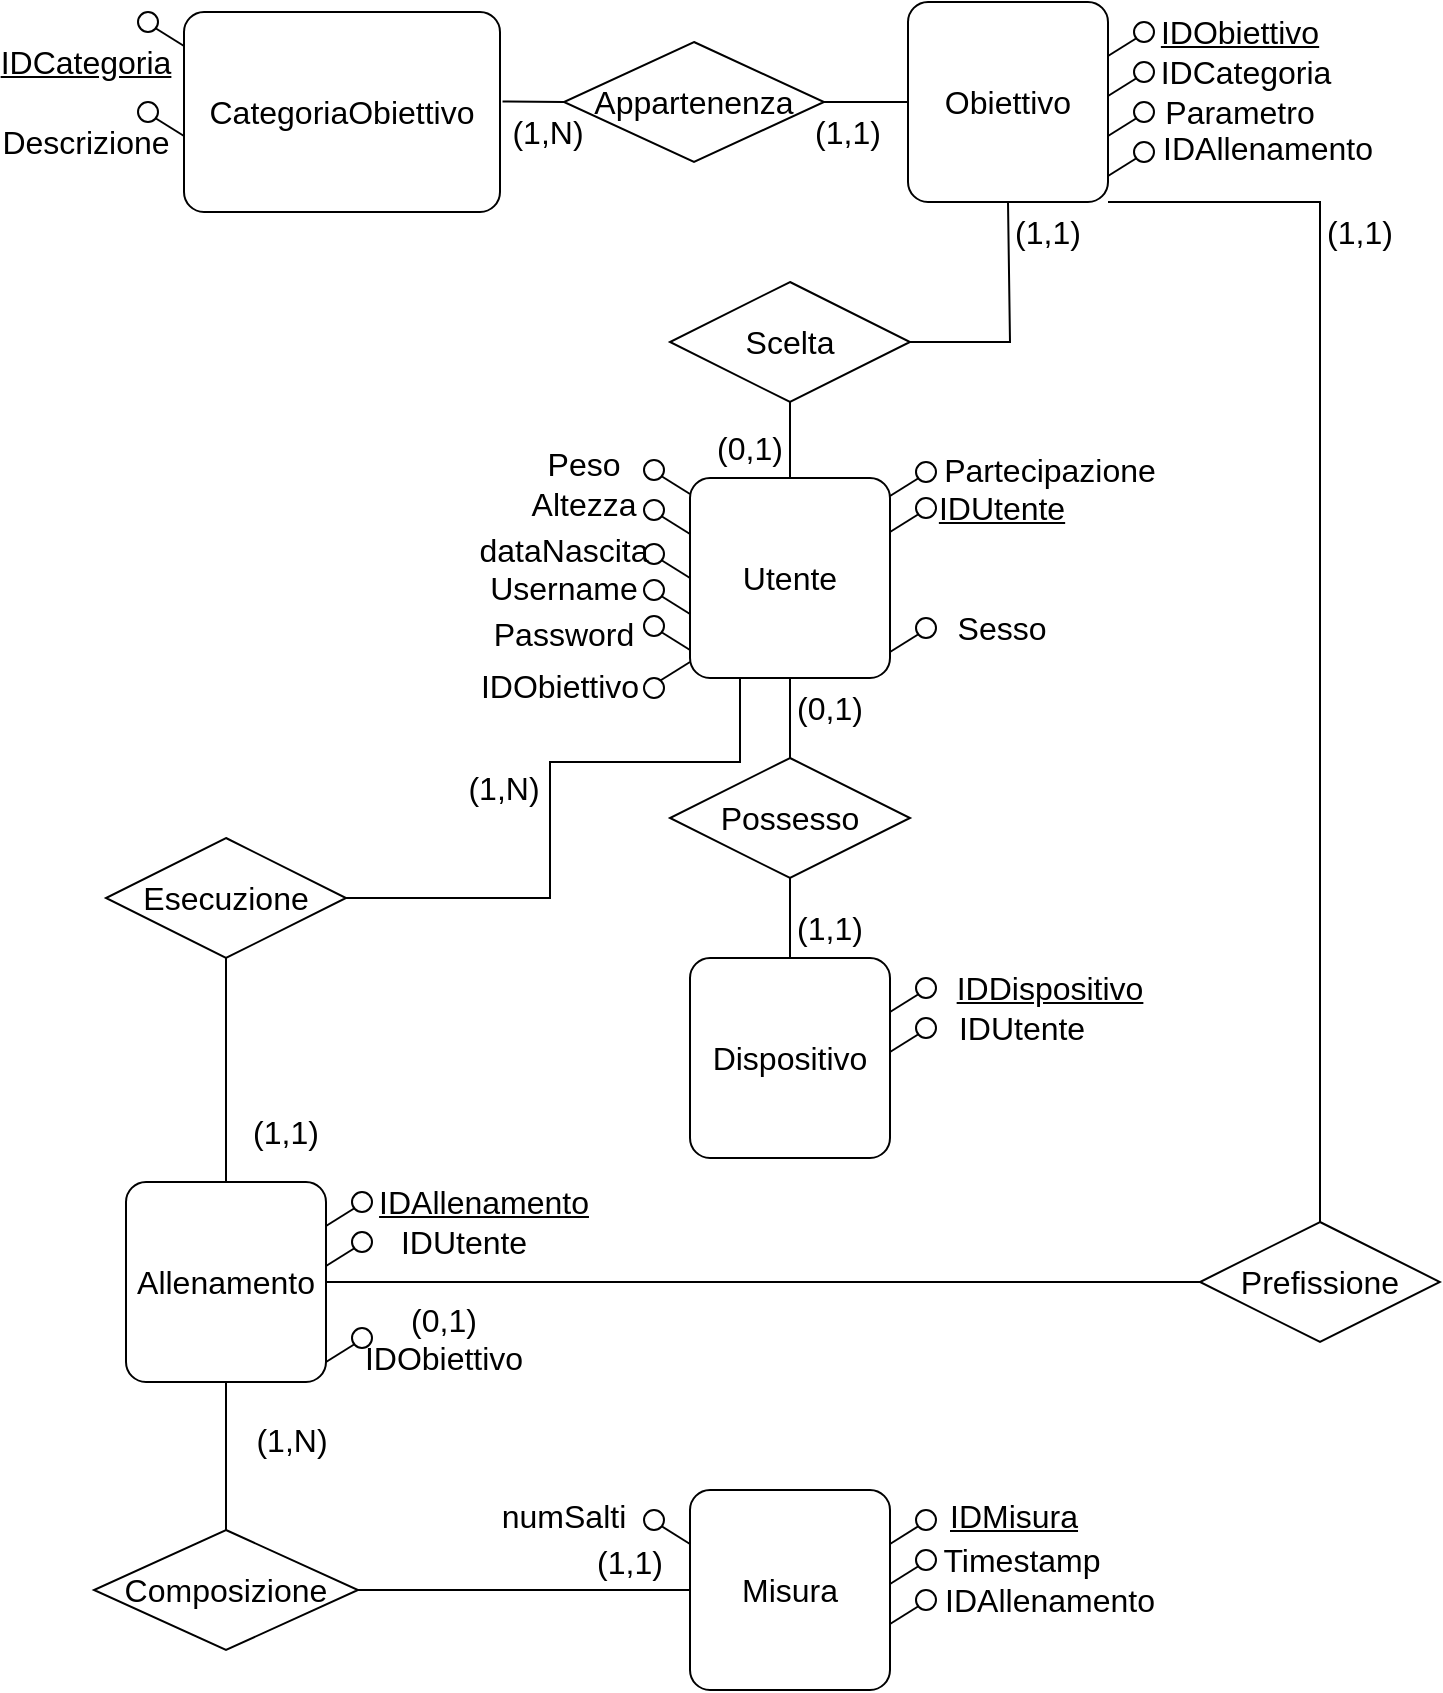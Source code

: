 <mxfile version="21.2.9" type="device">
  <diagram id="_G7RUOZMRpgMfMxGVXEv" name="Pagina-1">
    <mxGraphModel dx="1105" dy="689" grid="1" gridSize="10" guides="1" tooltips="1" connect="1" arrows="1" fold="1" page="1" pageScale="1" pageWidth="827" pageHeight="1169" math="0" shadow="0">
      <root>
        <mxCell id="0" />
        <mxCell id="1" parent="0" />
        <mxCell id="o92yWCDCkgeDBt_5n1QN-3" value="Utente" style="rounded=1;arcSize=10;whiteSpace=wrap;html=1;align=center;fontSize=16;labelBackgroundColor=none;" parent="1" vertex="1">
          <mxGeometry x="350" y="258" width="100" height="100" as="geometry" />
        </mxCell>
        <mxCell id="o92yWCDCkgeDBt_5n1QN-12" value="IDUtente" style="text;html=1;strokeColor=none;fillColor=none;align=center;verticalAlign=middle;whiteSpace=wrap;rounded=0;fontStyle=4;fontSize=16;labelBackgroundColor=none;" parent="1" vertex="1">
          <mxGeometry x="486" y="263" width="40" height="20" as="geometry" />
        </mxCell>
        <mxCell id="o92yWCDCkgeDBt_5n1QN-15" value="Sesso" style="text;html=1;strokeColor=none;fillColor=none;align=center;verticalAlign=middle;whiteSpace=wrap;rounded=0;fontSize=16;labelBackgroundColor=none;" parent="1" vertex="1">
          <mxGeometry x="486" y="323" width="40" height="20" as="geometry" />
        </mxCell>
        <mxCell id="o92yWCDCkgeDBt_5n1QN-18" value="" style="group;flipV=0;flipH=1;labelBackgroundColor=none;" parent="1" vertex="1" connectable="0">
          <mxGeometry x="327" y="249" width="23" height="17" as="geometry" />
        </mxCell>
        <mxCell id="o92yWCDCkgeDBt_5n1QN-16" value="" style="endArrow=none;html=1;exitX=1;exitY=0.25;exitDx=0;exitDy=0;rounded=0;fontSize=12;startSize=8;endSize=8;curved=1;labelBackgroundColor=none;fontColor=default;" parent="o92yWCDCkgeDBt_5n1QN-18" edge="1">
          <mxGeometry width="50" height="50" relative="1" as="geometry">
            <mxPoint x="23" y="17" as="sourcePoint" />
            <mxPoint x="7" y="7" as="targetPoint" />
          </mxGeometry>
        </mxCell>
        <mxCell id="o92yWCDCkgeDBt_5n1QN-17" value="" style="ellipse;whiteSpace=wrap;html=1;aspect=fixed;fontSize=16;labelBackgroundColor=none;" parent="o92yWCDCkgeDBt_5n1QN-18" vertex="1">
          <mxGeometry width="10" height="10" as="geometry" />
        </mxCell>
        <mxCell id="o92yWCDCkgeDBt_5n1QN-19" value="Peso" style="text;html=1;strokeColor=none;fillColor=none;align=center;verticalAlign=middle;whiteSpace=wrap;rounded=0;fontSize=16;labelBackgroundColor=none;" parent="1" vertex="1">
          <mxGeometry x="267" y="236" width="60" height="30" as="geometry" />
        </mxCell>
        <mxCell id="o92yWCDCkgeDBt_5n1QN-22" value="" style="group;flipV=0;flipH=1;labelBackgroundColor=none;" parent="1" vertex="1" connectable="0">
          <mxGeometry x="327" y="269" width="23" height="17" as="geometry" />
        </mxCell>
        <mxCell id="o92yWCDCkgeDBt_5n1QN-20" value="" style="endArrow=none;html=1;exitX=1;exitY=0.25;exitDx=0;exitDy=0;rounded=0;fontSize=12;startSize=8;endSize=8;curved=1;labelBackgroundColor=none;fontColor=default;" parent="o92yWCDCkgeDBt_5n1QN-22" edge="1">
          <mxGeometry width="50" height="50" relative="1" as="geometry">
            <mxPoint x="23" y="17" as="sourcePoint" />
            <mxPoint x="7" y="7" as="targetPoint" />
          </mxGeometry>
        </mxCell>
        <mxCell id="o92yWCDCkgeDBt_5n1QN-21" value="" style="ellipse;whiteSpace=wrap;html=1;aspect=fixed;fontSize=16;labelBackgroundColor=none;" parent="o92yWCDCkgeDBt_5n1QN-22" vertex="1">
          <mxGeometry width="10" height="10" as="geometry" />
        </mxCell>
        <mxCell id="o92yWCDCkgeDBt_5n1QN-23" value="Altezza" style="text;html=1;strokeColor=none;fillColor=none;align=center;verticalAlign=middle;whiteSpace=wrap;rounded=0;fontSize=16;labelBackgroundColor=none;" parent="1" vertex="1">
          <mxGeometry x="267" y="256" width="60" height="30" as="geometry" />
        </mxCell>
        <mxCell id="o92yWCDCkgeDBt_5n1QN-24" value="" style="group;flipV=0;flipH=1;labelBackgroundColor=none;" parent="1" vertex="1" connectable="0">
          <mxGeometry x="327" y="291" width="23" height="17" as="geometry" />
        </mxCell>
        <mxCell id="o92yWCDCkgeDBt_5n1QN-25" value="" style="endArrow=none;html=1;exitX=1;exitY=0.25;exitDx=0;exitDy=0;rounded=0;fontSize=12;startSize=8;endSize=8;curved=1;labelBackgroundColor=none;fontColor=default;" parent="o92yWCDCkgeDBt_5n1QN-24" edge="1">
          <mxGeometry width="50" height="50" relative="1" as="geometry">
            <mxPoint x="23" y="17" as="sourcePoint" />
            <mxPoint x="7" y="7" as="targetPoint" />
          </mxGeometry>
        </mxCell>
        <mxCell id="o92yWCDCkgeDBt_5n1QN-26" value="" style="ellipse;whiteSpace=wrap;html=1;aspect=fixed;fontSize=16;labelBackgroundColor=none;" parent="o92yWCDCkgeDBt_5n1QN-24" vertex="1">
          <mxGeometry width="10" height="10" as="geometry" />
        </mxCell>
        <mxCell id="o92yWCDCkgeDBt_5n1QN-28" value="dataNascita" style="text;html=1;strokeColor=none;fillColor=none;align=center;verticalAlign=middle;whiteSpace=wrap;rounded=0;fontSize=16;labelBackgroundColor=none;" parent="1" vertex="1">
          <mxGeometry x="257" y="279" width="60" height="30" as="geometry" />
        </mxCell>
        <mxCell id="o92yWCDCkgeDBt_5n1QN-37" value="Dispositivo" style="rounded=1;arcSize=10;whiteSpace=wrap;html=1;align=center;fontSize=16;labelBackgroundColor=none;" parent="1" vertex="1">
          <mxGeometry x="350" y="498" width="100" height="100" as="geometry" />
        </mxCell>
        <mxCell id="o92yWCDCkgeDBt_5n1QN-46" value="IDDispositivo" style="text;html=1;strokeColor=none;fillColor=none;align=center;verticalAlign=middle;whiteSpace=wrap;rounded=0;fontStyle=4;fontSize=16;labelBackgroundColor=none;" parent="1" vertex="1">
          <mxGeometry x="510" y="503" width="40" height="20" as="geometry" />
        </mxCell>
        <mxCell id="o92yWCDCkgeDBt_5n1QN-51" value="Possesso" style="shape=rhombus;perimeter=rhombusPerimeter;whiteSpace=wrap;html=1;align=center;fontSize=16;labelBackgroundColor=none;" parent="1" vertex="1">
          <mxGeometry x="340" y="398" width="120" height="60" as="geometry" />
        </mxCell>
        <mxCell id="o92yWCDCkgeDBt_5n1QN-52" value="" style="endArrow=none;html=1;rounded=0;fontSize=12;startSize=8;endSize=8;curved=1;entryX=0.5;entryY=1;entryDx=0;entryDy=0;exitX=0.5;exitY=0;exitDx=0;exitDy=0;labelBackgroundColor=none;fontColor=default;" parent="1" source="o92yWCDCkgeDBt_5n1QN-51" target="o92yWCDCkgeDBt_5n1QN-3" edge="1">
          <mxGeometry relative="1" as="geometry">
            <mxPoint x="330" y="408" as="sourcePoint" />
            <mxPoint x="490" y="408" as="targetPoint" />
          </mxGeometry>
        </mxCell>
        <mxCell id="o92yWCDCkgeDBt_5n1QN-53" value="" style="endArrow=none;html=1;rounded=0;fontSize=12;startSize=8;endSize=8;curved=1;exitX=0.5;exitY=1;exitDx=0;exitDy=0;entryX=0.5;entryY=0;entryDx=0;entryDy=0;labelBackgroundColor=none;fontColor=default;" parent="1" source="o92yWCDCkgeDBt_5n1QN-51" target="o92yWCDCkgeDBt_5n1QN-37" edge="1">
          <mxGeometry relative="1" as="geometry">
            <mxPoint x="210" y="478" as="sourcePoint" />
            <mxPoint x="370" y="478" as="targetPoint" />
          </mxGeometry>
        </mxCell>
        <mxCell id="o92yWCDCkgeDBt_5n1QN-54" value="(0,1)" style="text;html=1;strokeColor=none;fillColor=none;align=center;verticalAlign=middle;whiteSpace=wrap;rounded=0;fontSize=16;labelBackgroundColor=none;" parent="1" vertex="1">
          <mxGeometry x="390" y="358" width="60" height="30" as="geometry" />
        </mxCell>
        <mxCell id="o92yWCDCkgeDBt_5n1QN-55" value="(1,1)" style="text;html=1;strokeColor=none;fillColor=none;align=center;verticalAlign=middle;whiteSpace=wrap;rounded=0;fontSize=16;labelBackgroundColor=none;" parent="1" vertex="1">
          <mxGeometry x="390" y="468" width="60" height="30" as="geometry" />
        </mxCell>
        <mxCell id="o92yWCDCkgeDBt_5n1QN-56" value="Misura" style="rounded=1;arcSize=10;whiteSpace=wrap;html=1;align=center;fontSize=16;labelBackgroundColor=none;" parent="1" vertex="1">
          <mxGeometry x="350" y="764" width="100" height="100" as="geometry" />
        </mxCell>
        <mxCell id="o92yWCDCkgeDBt_5n1QN-65" value="IDMisura" style="text;html=1;strokeColor=none;fillColor=none;align=center;verticalAlign=middle;whiteSpace=wrap;rounded=0;fontStyle=4;fontSize=16;labelBackgroundColor=none;" parent="1" vertex="1">
          <mxGeometry x="492" y="767" width="40" height="20" as="geometry" />
        </mxCell>
        <mxCell id="o92yWCDCkgeDBt_5n1QN-68" value="IDAllenamento" style="text;html=1;strokeColor=none;fillColor=none;align=center;verticalAlign=middle;whiteSpace=wrap;rounded=0;fontSize=16;labelBackgroundColor=none;" parent="1" vertex="1">
          <mxGeometry x="510" y="809" width="40" height="20" as="geometry" />
        </mxCell>
        <mxCell id="o92yWCDCkgeDBt_5n1QN-69" value="Allenamento" style="rounded=1;arcSize=10;whiteSpace=wrap;html=1;align=center;fontSize=16;labelBackgroundColor=none;" parent="1" vertex="1">
          <mxGeometry x="68" y="610" width="100" height="100" as="geometry" />
        </mxCell>
        <mxCell id="o92yWCDCkgeDBt_5n1QN-78" value="IDAllenamento" style="text;html=1;strokeColor=none;fillColor=none;align=center;verticalAlign=middle;whiteSpace=wrap;rounded=0;fontStyle=4;fontSize=16;labelBackgroundColor=none;" parent="1" vertex="1">
          <mxGeometry x="227" y="610" width="40" height="20" as="geometry" />
        </mxCell>
        <mxCell id="o92yWCDCkgeDBt_5n1QN-79" value="IDUtente" style="text;html=1;strokeColor=none;fillColor=none;align=center;verticalAlign=middle;whiteSpace=wrap;rounded=0;fontSize=16;labelBackgroundColor=none;" parent="1" vertex="1">
          <mxGeometry x="217" y="630" width="40" height="20" as="geometry" />
        </mxCell>
        <mxCell id="o92yWCDCkgeDBt_5n1QN-84" value="Timestamp" style="text;html=1;strokeColor=none;fillColor=none;align=center;verticalAlign=middle;whiteSpace=wrap;rounded=0;fontSize=16;labelBackgroundColor=none;" parent="1" vertex="1">
          <mxGeometry x="486" y="784" width="60" height="30" as="geometry" />
        </mxCell>
        <mxCell id="o92yWCDCkgeDBt_5n1QN-86" value="Username" style="text;html=1;strokeColor=none;fillColor=none;align=center;verticalAlign=middle;whiteSpace=wrap;rounded=0;fontSize=16;labelBackgroundColor=none;" parent="1" vertex="1">
          <mxGeometry x="257" y="298" width="60" height="30" as="geometry" />
        </mxCell>
        <mxCell id="o92yWCDCkgeDBt_5n1QN-87" value="Password" style="text;html=1;strokeColor=none;fillColor=none;align=center;verticalAlign=middle;whiteSpace=wrap;rounded=0;fontSize=16;labelBackgroundColor=none;" parent="1" vertex="1">
          <mxGeometry x="257" y="320.5" width="60" height="30" as="geometry" />
        </mxCell>
        <mxCell id="o92yWCDCkgeDBt_5n1QN-88" value="" style="group;flipV=0;flipH=1;labelBackgroundColor=none;" parent="1" vertex="1" connectable="0">
          <mxGeometry x="327" y="309" width="23" height="17" as="geometry" />
        </mxCell>
        <mxCell id="o92yWCDCkgeDBt_5n1QN-89" value="" style="endArrow=none;html=1;exitX=1;exitY=0.25;exitDx=0;exitDy=0;rounded=0;fontSize=12;startSize=8;endSize=8;curved=1;labelBackgroundColor=none;fontColor=default;" parent="o92yWCDCkgeDBt_5n1QN-88" edge="1">
          <mxGeometry width="50" height="50" relative="1" as="geometry">
            <mxPoint x="23" y="17" as="sourcePoint" />
            <mxPoint x="7" y="7" as="targetPoint" />
          </mxGeometry>
        </mxCell>
        <mxCell id="o92yWCDCkgeDBt_5n1QN-90" value="" style="ellipse;whiteSpace=wrap;html=1;aspect=fixed;fontSize=16;labelBackgroundColor=none;" parent="o92yWCDCkgeDBt_5n1QN-88" vertex="1">
          <mxGeometry width="10" height="10" as="geometry" />
        </mxCell>
        <mxCell id="o92yWCDCkgeDBt_5n1QN-91" value="" style="group;flipV=0;flipH=1;labelBackgroundColor=none;" parent="1" vertex="1" connectable="0">
          <mxGeometry x="327" y="327" width="23" height="17" as="geometry" />
        </mxCell>
        <mxCell id="o92yWCDCkgeDBt_5n1QN-92" value="" style="endArrow=none;html=1;exitX=1;exitY=0.25;exitDx=0;exitDy=0;rounded=0;fontSize=12;startSize=8;endSize=8;curved=1;labelBackgroundColor=none;fontColor=default;" parent="o92yWCDCkgeDBt_5n1QN-91" edge="1">
          <mxGeometry width="50" height="50" relative="1" as="geometry">
            <mxPoint x="23" y="17" as="sourcePoint" />
            <mxPoint x="7" y="7" as="targetPoint" />
          </mxGeometry>
        </mxCell>
        <mxCell id="o92yWCDCkgeDBt_5n1QN-93" value="" style="ellipse;whiteSpace=wrap;html=1;aspect=fixed;fontSize=16;labelBackgroundColor=none;" parent="o92yWCDCkgeDBt_5n1QN-91" vertex="1">
          <mxGeometry width="10" height="10" as="geometry" />
        </mxCell>
        <mxCell id="o92yWCDCkgeDBt_5n1QN-94" value="Composizione" style="shape=rhombus;perimeter=rhombusPerimeter;whiteSpace=wrap;html=1;align=center;fontSize=16;labelBackgroundColor=none;" parent="1" vertex="1">
          <mxGeometry x="52" y="784" width="132" height="60" as="geometry" />
        </mxCell>
        <mxCell id="o92yWCDCkgeDBt_5n1QN-95" value="" style="endArrow=none;html=1;rounded=0;fontSize=12;startSize=8;endSize=8;curved=1;exitX=0.5;exitY=1;exitDx=0;exitDy=0;entryX=0.5;entryY=0;entryDx=0;entryDy=0;labelBackgroundColor=none;fontColor=default;" parent="1" source="o92yWCDCkgeDBt_5n1QN-69" target="o92yWCDCkgeDBt_5n1QN-94" edge="1">
          <mxGeometry relative="1" as="geometry">
            <mxPoint x="118" y="720" as="sourcePoint" />
            <mxPoint x="300" y="874" as="targetPoint" />
          </mxGeometry>
        </mxCell>
        <mxCell id="o92yWCDCkgeDBt_5n1QN-96" value="" style="endArrow=none;html=1;rounded=0;fontSize=12;startSize=8;endSize=8;curved=1;exitX=1;exitY=0.5;exitDx=0;exitDy=0;entryX=0;entryY=0.5;entryDx=0;entryDy=0;labelBackgroundColor=none;fontColor=default;" parent="1" source="o92yWCDCkgeDBt_5n1QN-94" target="o92yWCDCkgeDBt_5n1QN-56" edge="1">
          <mxGeometry relative="1" as="geometry">
            <mxPoint x="210" y="884" as="sourcePoint" />
            <mxPoint x="370" y="884" as="targetPoint" />
          </mxGeometry>
        </mxCell>
        <mxCell id="o92yWCDCkgeDBt_5n1QN-97" value="(1,N)" style="text;html=1;strokeColor=none;fillColor=none;align=center;verticalAlign=middle;whiteSpace=wrap;rounded=0;fontSize=16;labelBackgroundColor=none;" parent="1" vertex="1">
          <mxGeometry x="121" y="724" width="60" height="30" as="geometry" />
        </mxCell>
        <mxCell id="o92yWCDCkgeDBt_5n1QN-98" value="(1,1)" style="text;html=1;strokeColor=none;fillColor=none;align=center;verticalAlign=middle;whiteSpace=wrap;rounded=0;fontSize=16;labelBackgroundColor=none;" parent="1" vertex="1">
          <mxGeometry x="290" y="785" width="60" height="30" as="geometry" />
        </mxCell>
        <mxCell id="o92yWCDCkgeDBt_5n1QN-99" value="numSalti" style="text;html=1;strokeColor=none;fillColor=none;align=center;verticalAlign=middle;whiteSpace=wrap;rounded=0;fontSize=16;labelBackgroundColor=none;" parent="1" vertex="1">
          <mxGeometry x="257" y="762" width="60" height="30" as="geometry" />
        </mxCell>
        <mxCell id="o92yWCDCkgeDBt_5n1QN-100" value="" style="group;labelBackgroundColor=none;" parent="1" vertex="1" connectable="0">
          <mxGeometry x="450" y="774" width="23" height="17" as="geometry" />
        </mxCell>
        <mxCell id="o92yWCDCkgeDBt_5n1QN-57" value="" style="endArrow=none;html=1;exitX=1;exitY=0.25;exitDx=0;exitDy=0;rounded=0;fontSize=12;startSize=8;endSize=8;curved=1;labelBackgroundColor=none;fontColor=default;" parent="o92yWCDCkgeDBt_5n1QN-100" edge="1">
          <mxGeometry width="50" height="50" relative="1" as="geometry">
            <mxPoint y="17" as="sourcePoint" />
            <mxPoint x="16" y="7" as="targetPoint" />
          </mxGeometry>
        </mxCell>
        <mxCell id="o92yWCDCkgeDBt_5n1QN-58" value="" style="ellipse;whiteSpace=wrap;html=1;aspect=fixed;fontSize=16;labelBackgroundColor=none;" parent="o92yWCDCkgeDBt_5n1QN-100" vertex="1">
          <mxGeometry x="13" width="10" height="10" as="geometry" />
        </mxCell>
        <mxCell id="o92yWCDCkgeDBt_5n1QN-101" value="" style="group;flipH=1;labelBackgroundColor=none;" parent="1" vertex="1" connectable="0">
          <mxGeometry x="327" y="774" width="23" height="17" as="geometry" />
        </mxCell>
        <mxCell id="o92yWCDCkgeDBt_5n1QN-102" value="" style="endArrow=none;html=1;exitX=1;exitY=0.25;exitDx=0;exitDy=0;rounded=0;fontSize=12;startSize=8;endSize=8;curved=1;labelBackgroundColor=none;fontColor=default;" parent="o92yWCDCkgeDBt_5n1QN-101" edge="1">
          <mxGeometry width="50" height="50" relative="1" as="geometry">
            <mxPoint x="23" y="17" as="sourcePoint" />
            <mxPoint x="7" y="7" as="targetPoint" />
          </mxGeometry>
        </mxCell>
        <mxCell id="o92yWCDCkgeDBt_5n1QN-103" value="" style="ellipse;whiteSpace=wrap;html=1;aspect=fixed;fontSize=16;labelBackgroundColor=none;" parent="o92yWCDCkgeDBt_5n1QN-101" vertex="1">
          <mxGeometry width="10" height="10" as="geometry" />
        </mxCell>
        <mxCell id="o92yWCDCkgeDBt_5n1QN-106" value="Obiettivo" style="rounded=1;arcSize=10;whiteSpace=wrap;html=1;align=center;fontSize=16;labelBackgroundColor=none;" parent="1" vertex="1">
          <mxGeometry x="459" y="20" width="100" height="100" as="geometry" />
        </mxCell>
        <mxCell id="o92yWCDCkgeDBt_5n1QN-115" value="IDObiettivo" style="text;html=1;strokeColor=none;fillColor=none;align=center;verticalAlign=middle;whiteSpace=wrap;rounded=0;fontStyle=4;fontSize=16;labelBackgroundColor=none;" parent="1" vertex="1">
          <mxGeometry x="605" y="25" width="40" height="20" as="geometry" />
        </mxCell>
        <mxCell id="o92yWCDCkgeDBt_5n1QN-120" value="IDCategoria" style="text;html=1;strokeColor=none;fillColor=none;align=center;verticalAlign=middle;whiteSpace=wrap;rounded=0;fontSize=16;labelBackgroundColor=none;" parent="1" vertex="1">
          <mxGeometry x="598" y="40" width="60" height="30" as="geometry" />
        </mxCell>
        <mxCell id="o92yWCDCkgeDBt_5n1QN-121" value="" style="group;flipV=1;flipH=1;labelBackgroundColor=none;" parent="1" vertex="1" connectable="0">
          <mxGeometry x="327" y="350" width="23" height="17" as="geometry" />
        </mxCell>
        <mxCell id="o92yWCDCkgeDBt_5n1QN-122" value="" style="endArrow=none;html=1;exitX=1;exitY=0.25;exitDx=0;exitDy=0;rounded=0;fontSize=12;startSize=8;endSize=8;curved=1;labelBackgroundColor=none;fontColor=default;" parent="o92yWCDCkgeDBt_5n1QN-121" edge="1">
          <mxGeometry width="50" height="50" relative="1" as="geometry">
            <mxPoint x="23" as="sourcePoint" />
            <mxPoint x="7" y="10" as="targetPoint" />
          </mxGeometry>
        </mxCell>
        <mxCell id="o92yWCDCkgeDBt_5n1QN-123" value="" style="ellipse;whiteSpace=wrap;html=1;aspect=fixed;fontSize=16;labelBackgroundColor=none;" parent="o92yWCDCkgeDBt_5n1QN-121" vertex="1">
          <mxGeometry y="8" width="10" height="10" as="geometry" />
        </mxCell>
        <mxCell id="o92yWCDCkgeDBt_5n1QN-124" value="IDObiettivo" style="text;html=1;strokeColor=none;fillColor=none;align=center;verticalAlign=middle;whiteSpace=wrap;rounded=0;fontSize=16;labelBackgroundColor=none;" parent="1" vertex="1">
          <mxGeometry x="255" y="347" width="60" height="30" as="geometry" />
        </mxCell>
        <mxCell id="o92yWCDCkgeDBt_5n1QN-125" value="Parametro" style="text;html=1;strokeColor=none;fillColor=none;align=center;verticalAlign=middle;whiteSpace=wrap;rounded=0;fontSize=16;labelBackgroundColor=none;" parent="1" vertex="1">
          <mxGeometry x="595" y="60" width="60" height="30" as="geometry" />
        </mxCell>
        <mxCell id="o92yWCDCkgeDBt_5n1QN-126" value="CategoriaObiettivo" style="rounded=1;arcSize=10;whiteSpace=wrap;html=1;align=center;fontSize=16;labelBackgroundColor=none;" parent="1" vertex="1">
          <mxGeometry x="97" y="25" width="158" height="100" as="geometry" />
        </mxCell>
        <mxCell id="o92yWCDCkgeDBt_5n1QN-135" value="IDCategoria" style="text;html=1;strokeColor=none;fillColor=none;align=center;verticalAlign=middle;whiteSpace=wrap;rounded=0;fontStyle=4;fontSize=16;labelBackgroundColor=none;" parent="1" vertex="1">
          <mxGeometry x="28" y="40" width="40" height="20" as="geometry" />
        </mxCell>
        <mxCell id="o92yWCDCkgeDBt_5n1QN-136" value="Descrizione" style="text;html=1;strokeColor=none;fillColor=none;align=center;verticalAlign=middle;whiteSpace=wrap;rounded=0;fontSize=16;labelBackgroundColor=none;" parent="1" vertex="1">
          <mxGeometry x="28" y="80" width="40" height="20" as="geometry" />
        </mxCell>
        <mxCell id="o92yWCDCkgeDBt_5n1QN-139" value="Esecuzione" style="shape=rhombus;perimeter=rhombusPerimeter;whiteSpace=wrap;html=1;align=center;fontSize=16;labelBackgroundColor=none;" parent="1" vertex="1">
          <mxGeometry x="58" y="438" width="120" height="60" as="geometry" />
        </mxCell>
        <mxCell id="o92yWCDCkgeDBt_5n1QN-140" value="Scelta" style="shape=rhombus;perimeter=rhombusPerimeter;whiteSpace=wrap;html=1;align=center;fontSize=16;labelBackgroundColor=none;" parent="1" vertex="1">
          <mxGeometry x="340" y="160" width="120" height="60" as="geometry" />
        </mxCell>
        <mxCell id="o92yWCDCkgeDBt_5n1QN-141" value="Appartenenza" style="shape=rhombus;perimeter=rhombusPerimeter;whiteSpace=wrap;html=1;align=center;fontSize=16;labelBackgroundColor=none;" parent="1" vertex="1">
          <mxGeometry x="287" y="40" width="130" height="60" as="geometry" />
        </mxCell>
        <mxCell id="o92yWCDCkgeDBt_5n1QN-142" value="" style="endArrow=none;html=1;rounded=0;fontSize=12;startSize=8;endSize=8;curved=1;exitX=0.5;exitY=1;exitDx=0;exitDy=0;entryX=0.5;entryY=0;entryDx=0;entryDy=0;labelBackgroundColor=none;fontColor=default;" parent="1" source="o92yWCDCkgeDBt_5n1QN-139" target="o92yWCDCkgeDBt_5n1QN-69" edge="1">
          <mxGeometry relative="1" as="geometry">
            <mxPoint x="100" y="490" as="sourcePoint" />
            <mxPoint x="260" y="490" as="targetPoint" />
          </mxGeometry>
        </mxCell>
        <mxCell id="o92yWCDCkgeDBt_5n1QN-143" value="" style="endArrow=none;html=1;rounded=0;fontSize=12;startSize=8;endSize=8;entryX=0.25;entryY=1;entryDx=0;entryDy=0;exitX=1;exitY=0.5;exitDx=0;exitDy=0;labelBackgroundColor=none;fontColor=default;" parent="1" source="o92yWCDCkgeDBt_5n1QN-139" target="o92yWCDCkgeDBt_5n1QN-3" edge="1">
          <mxGeometry relative="1" as="geometry">
            <mxPoint x="180" y="450" as="sourcePoint" />
            <mxPoint x="340" y="450" as="targetPoint" />
            <Array as="points">
              <mxPoint x="280" y="468" />
              <mxPoint x="280" y="400" />
              <mxPoint x="375" y="400" />
            </Array>
          </mxGeometry>
        </mxCell>
        <mxCell id="o92yWCDCkgeDBt_5n1QN-144" value="&lt;div&gt;(1,1)&lt;/div&gt;" style="text;html=1;strokeColor=none;fillColor=none;align=center;verticalAlign=middle;whiteSpace=wrap;rounded=0;fontSize=16;labelBackgroundColor=none;" parent="1" vertex="1">
          <mxGeometry x="118" y="570" width="60" height="30" as="geometry" />
        </mxCell>
        <mxCell id="o92yWCDCkgeDBt_5n1QN-145" value="(1,N)" style="text;html=1;strokeColor=none;fillColor=none;align=center;verticalAlign=middle;whiteSpace=wrap;rounded=0;fontSize=16;labelBackgroundColor=none;" parent="1" vertex="1">
          <mxGeometry x="227" y="398" width="60" height="30" as="geometry" />
        </mxCell>
        <mxCell id="o92yWCDCkgeDBt_5n1QN-159" value="" style="group;flipV=0;flipH=0;labelBackgroundColor=none;" parent="1" vertex="1" connectable="0">
          <mxGeometry x="450" y="250" width="23" height="17" as="geometry" />
        </mxCell>
        <mxCell id="o92yWCDCkgeDBt_5n1QN-160" value="" style="endArrow=none;html=1;exitX=1;exitY=0.25;exitDx=0;exitDy=0;rounded=0;fontSize=12;startSize=8;endSize=8;curved=1;labelBackgroundColor=none;fontColor=default;" parent="o92yWCDCkgeDBt_5n1QN-159" edge="1">
          <mxGeometry width="50" height="50" relative="1" as="geometry">
            <mxPoint y="17" as="sourcePoint" />
            <mxPoint x="16" y="7" as="targetPoint" />
          </mxGeometry>
        </mxCell>
        <mxCell id="o92yWCDCkgeDBt_5n1QN-161" value="" style="ellipse;whiteSpace=wrap;html=1;aspect=fixed;fontSize=16;labelBackgroundColor=none;" parent="o92yWCDCkgeDBt_5n1QN-159" vertex="1">
          <mxGeometry x="13" width="10" height="10" as="geometry" />
        </mxCell>
        <mxCell id="o92yWCDCkgeDBt_5n1QN-162" value="Partecipazione" style="text;html=1;strokeColor=none;fillColor=none;align=center;verticalAlign=middle;whiteSpace=wrap;rounded=0;fontSize=16;labelBackgroundColor=none;" parent="1" vertex="1">
          <mxGeometry x="500" y="239" width="60" height="30" as="geometry" />
        </mxCell>
        <mxCell id="o92yWCDCkgeDBt_5n1QN-164" value="" style="endArrow=none;html=1;rounded=0;fontSize=12;startSize=8;endSize=8;exitX=0.5;exitY=1;exitDx=0;exitDy=0;entryX=1;entryY=0.5;entryDx=0;entryDy=0;labelBackgroundColor=none;fontColor=default;" parent="1" source="o92yWCDCkgeDBt_5n1QN-106" target="o92yWCDCkgeDBt_5n1QN-140" edge="1">
          <mxGeometry relative="1" as="geometry">
            <mxPoint x="510" y="180" as="sourcePoint" />
            <mxPoint x="670" y="180" as="targetPoint" />
            <Array as="points">
              <mxPoint x="510" y="190" />
            </Array>
          </mxGeometry>
        </mxCell>
        <mxCell id="o92yWCDCkgeDBt_5n1QN-165" value="" style="endArrow=none;html=1;rounded=0;fontSize=12;startSize=8;endSize=8;curved=1;exitX=0.5;exitY=1;exitDx=0;exitDy=0;entryX=0.5;entryY=0;entryDx=0;entryDy=0;labelBackgroundColor=none;fontColor=default;" parent="1" source="o92yWCDCkgeDBt_5n1QN-140" target="o92yWCDCkgeDBt_5n1QN-3" edge="1">
          <mxGeometry relative="1" as="geometry">
            <mxPoint x="540" y="210" as="sourcePoint" />
            <mxPoint x="700" y="210" as="targetPoint" />
          </mxGeometry>
        </mxCell>
        <mxCell id="o92yWCDCkgeDBt_5n1QN-166" value="" style="endArrow=none;html=1;rounded=0;fontSize=12;startSize=8;endSize=8;curved=1;entryX=0;entryY=0.5;entryDx=0;entryDy=0;exitX=1;exitY=0.5;exitDx=0;exitDy=0;labelBackgroundColor=none;fontColor=default;" parent="1" source="o92yWCDCkgeDBt_5n1QN-141" target="o92yWCDCkgeDBt_5n1QN-106" edge="1">
          <mxGeometry relative="1" as="geometry">
            <mxPoint x="220" y="200" as="sourcePoint" />
            <mxPoint x="380" y="200" as="targetPoint" />
          </mxGeometry>
        </mxCell>
        <mxCell id="o92yWCDCkgeDBt_5n1QN-167" value="" style="endArrow=none;html=1;rounded=0;fontSize=12;startSize=8;endSize=8;curved=1;exitX=1.008;exitY=0.447;exitDx=0;exitDy=0;entryX=0;entryY=0.5;entryDx=0;entryDy=0;exitPerimeter=0;labelBackgroundColor=none;fontColor=default;" parent="1" source="o92yWCDCkgeDBt_5n1QN-126" target="o92yWCDCkgeDBt_5n1QN-141" edge="1">
          <mxGeometry relative="1" as="geometry">
            <mxPoint x="180" y="190" as="sourcePoint" />
            <mxPoint x="340" y="190" as="targetPoint" />
          </mxGeometry>
        </mxCell>
        <mxCell id="o92yWCDCkgeDBt_5n1QN-172" value="(1,N)" style="text;html=1;strokeColor=none;fillColor=none;align=center;verticalAlign=middle;whiteSpace=wrap;rounded=0;fontSize=16;labelBackgroundColor=none;" parent="1" vertex="1">
          <mxGeometry x="249" y="70" width="60" height="30" as="geometry" />
        </mxCell>
        <mxCell id="o92yWCDCkgeDBt_5n1QN-173" value="(1,1)" style="text;html=1;strokeColor=none;fillColor=none;align=center;verticalAlign=middle;whiteSpace=wrap;rounded=0;fontSize=16;labelBackgroundColor=none;" parent="1" vertex="1">
          <mxGeometry x="399" y="70" width="60" height="30" as="geometry" />
        </mxCell>
        <mxCell id="o92yWCDCkgeDBt_5n1QN-174" value="" style="group;flipV=0;flipH=1;labelBackgroundColor=none;" parent="1" vertex="1" connectable="0">
          <mxGeometry x="74" y="25" width="23" height="17" as="geometry" />
        </mxCell>
        <mxCell id="o92yWCDCkgeDBt_5n1QN-127" value="" style="endArrow=none;html=1;exitX=1;exitY=0.25;exitDx=0;exitDy=0;rounded=0;fontSize=12;startSize=8;endSize=8;curved=1;labelBackgroundColor=none;fontColor=default;" parent="o92yWCDCkgeDBt_5n1QN-174" edge="1">
          <mxGeometry width="50" height="50" relative="1" as="geometry">
            <mxPoint x="23" y="17" as="sourcePoint" />
            <mxPoint x="7" y="7" as="targetPoint" />
          </mxGeometry>
        </mxCell>
        <mxCell id="o92yWCDCkgeDBt_5n1QN-128" value="" style="ellipse;whiteSpace=wrap;html=1;aspect=fixed;fontSize=16;labelBackgroundColor=none;" parent="o92yWCDCkgeDBt_5n1QN-174" vertex="1">
          <mxGeometry width="10" height="10" as="geometry" />
        </mxCell>
        <mxCell id="o92yWCDCkgeDBt_5n1QN-176" value="" style="group;flipV=0;flipH=1;labelBackgroundColor=none;" parent="1" vertex="1" connectable="0">
          <mxGeometry x="74" y="70" width="23" height="17" as="geometry" />
        </mxCell>
        <mxCell id="o92yWCDCkgeDBt_5n1QN-177" value="" style="endArrow=none;html=1;exitX=1;exitY=0.25;exitDx=0;exitDy=0;rounded=0;fontSize=12;startSize=8;endSize=8;curved=1;labelBackgroundColor=none;fontColor=default;" parent="o92yWCDCkgeDBt_5n1QN-176" edge="1">
          <mxGeometry width="50" height="50" relative="1" as="geometry">
            <mxPoint x="23" y="17" as="sourcePoint" />
            <mxPoint x="7" y="7" as="targetPoint" />
          </mxGeometry>
        </mxCell>
        <mxCell id="o92yWCDCkgeDBt_5n1QN-178" value="" style="ellipse;whiteSpace=wrap;html=1;aspect=fixed;fontSize=16;labelBackgroundColor=none;" parent="o92yWCDCkgeDBt_5n1QN-176" vertex="1">
          <mxGeometry width="10" height="10" as="geometry" />
        </mxCell>
        <mxCell id="o92yWCDCkgeDBt_5n1QN-180" value="(0,1)" style="text;html=1;strokeColor=none;fillColor=none;align=center;verticalAlign=middle;whiteSpace=wrap;rounded=0;fontSize=16;labelBackgroundColor=none;" parent="1" vertex="1">
          <mxGeometry x="350" y="228" width="60" height="30" as="geometry" />
        </mxCell>
        <mxCell id="o92yWCDCkgeDBt_5n1QN-181" value="&lt;div&gt;(1,1)&lt;/div&gt;" style="text;html=1;strokeColor=none;fillColor=none;align=center;verticalAlign=middle;whiteSpace=wrap;rounded=0;fontSize=16;labelBackgroundColor=none;" parent="1" vertex="1">
          <mxGeometry x="499" y="120" width="60" height="30" as="geometry" />
        </mxCell>
        <mxCell id="o92yWCDCkgeDBt_5n1QN-182" value="" style="group;labelBackgroundColor=none;" parent="1" vertex="1" connectable="0">
          <mxGeometry x="559" y="30" width="23" height="17" as="geometry" />
        </mxCell>
        <mxCell id="o92yWCDCkgeDBt_5n1QN-107" value="" style="endArrow=none;html=1;exitX=1;exitY=0.25;exitDx=0;exitDy=0;rounded=0;fontSize=12;startSize=8;endSize=8;curved=1;labelBackgroundColor=none;fontColor=default;" parent="o92yWCDCkgeDBt_5n1QN-182" edge="1">
          <mxGeometry width="50" height="50" relative="1" as="geometry">
            <mxPoint y="17" as="sourcePoint" />
            <mxPoint x="16" y="7" as="targetPoint" />
          </mxGeometry>
        </mxCell>
        <mxCell id="o92yWCDCkgeDBt_5n1QN-108" value="" style="ellipse;whiteSpace=wrap;html=1;aspect=fixed;fontSize=16;labelBackgroundColor=none;" parent="o92yWCDCkgeDBt_5n1QN-182" vertex="1">
          <mxGeometry x="13" width="10" height="10" as="geometry" />
        </mxCell>
        <mxCell id="o92yWCDCkgeDBt_5n1QN-183" value="" style="group;labelBackgroundColor=none;" parent="1" vertex="1" connectable="0">
          <mxGeometry x="559" y="50" width="23" height="17" as="geometry" />
        </mxCell>
        <mxCell id="o92yWCDCkgeDBt_5n1QN-109" value="" style="endArrow=none;html=1;exitX=1;exitY=0.25;exitDx=0;exitDy=0;rounded=0;fontSize=12;startSize=8;endSize=8;curved=1;labelBackgroundColor=none;fontColor=default;" parent="o92yWCDCkgeDBt_5n1QN-183" edge="1">
          <mxGeometry width="50" height="50" relative="1" as="geometry">
            <mxPoint y="17" as="sourcePoint" />
            <mxPoint x="16" y="7" as="targetPoint" />
          </mxGeometry>
        </mxCell>
        <mxCell id="o92yWCDCkgeDBt_5n1QN-110" value="" style="ellipse;whiteSpace=wrap;html=1;aspect=fixed;fontSize=16;labelBackgroundColor=none;" parent="o92yWCDCkgeDBt_5n1QN-183" vertex="1">
          <mxGeometry x="13" width="10" height="10" as="geometry" />
        </mxCell>
        <mxCell id="o92yWCDCkgeDBt_5n1QN-184" value="" style="group;labelBackgroundColor=none;" parent="1" vertex="1" connectable="0">
          <mxGeometry x="559" y="70" width="23" height="17" as="geometry" />
        </mxCell>
        <mxCell id="o92yWCDCkgeDBt_5n1QN-111" value="" style="endArrow=none;html=1;exitX=1;exitY=0.25;exitDx=0;exitDy=0;rounded=0;fontSize=12;startSize=8;endSize=8;curved=1;labelBackgroundColor=none;fontColor=default;" parent="o92yWCDCkgeDBt_5n1QN-184" edge="1">
          <mxGeometry width="50" height="50" relative="1" as="geometry">
            <mxPoint y="17" as="sourcePoint" />
            <mxPoint x="16" y="7" as="targetPoint" />
          </mxGeometry>
        </mxCell>
        <mxCell id="o92yWCDCkgeDBt_5n1QN-112" value="" style="ellipse;whiteSpace=wrap;html=1;aspect=fixed;fontSize=16;labelBackgroundColor=none;" parent="o92yWCDCkgeDBt_5n1QN-184" vertex="1">
          <mxGeometry x="13" width="10" height="10" as="geometry" />
        </mxCell>
        <mxCell id="o92yWCDCkgeDBt_5n1QN-185" value="" style="group;labelBackgroundColor=none;" parent="1" vertex="1" connectable="0">
          <mxGeometry x="559" y="90" width="23" height="17" as="geometry" />
        </mxCell>
        <mxCell id="o92yWCDCkgeDBt_5n1QN-113" value="" style="endArrow=none;html=1;exitX=1;exitY=0.25;exitDx=0;exitDy=0;rounded=0;fontSize=12;startSize=8;endSize=8;curved=1;labelBackgroundColor=none;fontColor=default;" parent="o92yWCDCkgeDBt_5n1QN-185" edge="1">
          <mxGeometry width="50" height="50" relative="1" as="geometry">
            <mxPoint y="17" as="sourcePoint" />
            <mxPoint x="16" y="7" as="targetPoint" />
          </mxGeometry>
        </mxCell>
        <mxCell id="o92yWCDCkgeDBt_5n1QN-114" value="" style="ellipse;whiteSpace=wrap;html=1;aspect=fixed;fontSize=16;labelBackgroundColor=none;" parent="o92yWCDCkgeDBt_5n1QN-185" vertex="1">
          <mxGeometry x="13" width="10" height="10" as="geometry" />
        </mxCell>
        <mxCell id="o92yWCDCkgeDBt_5n1QN-186" value="" style="group;labelBackgroundColor=none;" parent="1" vertex="1" connectable="0">
          <mxGeometry x="450" y="268" width="23" height="17" as="geometry" />
        </mxCell>
        <mxCell id="o92yWCDCkgeDBt_5n1QN-4" value="" style="endArrow=none;html=1;exitX=1;exitY=0.25;exitDx=0;exitDy=0;rounded=0;fontSize=12;startSize=8;endSize=8;curved=1;labelBackgroundColor=none;fontColor=default;" parent="o92yWCDCkgeDBt_5n1QN-186" edge="1">
          <mxGeometry width="50" height="50" relative="1" as="geometry">
            <mxPoint y="17" as="sourcePoint" />
            <mxPoint x="16" y="7" as="targetPoint" />
          </mxGeometry>
        </mxCell>
        <mxCell id="o92yWCDCkgeDBt_5n1QN-5" value="" style="ellipse;whiteSpace=wrap;html=1;aspect=fixed;fontSize=16;labelBackgroundColor=none;" parent="o92yWCDCkgeDBt_5n1QN-186" vertex="1">
          <mxGeometry x="13" width="10" height="10" as="geometry" />
        </mxCell>
        <mxCell id="o92yWCDCkgeDBt_5n1QN-189" value="" style="group;labelBackgroundColor=none;" parent="1" vertex="1" connectable="0">
          <mxGeometry x="450" y="328" width="23" height="17" as="geometry" />
        </mxCell>
        <mxCell id="o92yWCDCkgeDBt_5n1QN-10" value="" style="endArrow=none;html=1;exitX=1;exitY=0.25;exitDx=0;exitDy=0;rounded=0;fontSize=12;startSize=8;endSize=8;curved=1;labelBackgroundColor=none;fontColor=default;" parent="o92yWCDCkgeDBt_5n1QN-189" edge="1">
          <mxGeometry width="50" height="50" relative="1" as="geometry">
            <mxPoint y="17" as="sourcePoint" />
            <mxPoint x="16" y="7" as="targetPoint" />
          </mxGeometry>
        </mxCell>
        <mxCell id="o92yWCDCkgeDBt_5n1QN-11" value="" style="ellipse;whiteSpace=wrap;html=1;aspect=fixed;fontSize=16;labelBackgroundColor=none;" parent="o92yWCDCkgeDBt_5n1QN-189" vertex="1">
          <mxGeometry x="13" width="10" height="10" as="geometry" />
        </mxCell>
        <mxCell id="o92yWCDCkgeDBt_5n1QN-190" value="" style="group;labelBackgroundColor=none;" parent="1" vertex="1" connectable="0">
          <mxGeometry x="450" y="508" width="23" height="17" as="geometry" />
        </mxCell>
        <mxCell id="o92yWCDCkgeDBt_5n1QN-38" value="" style="endArrow=none;html=1;exitX=1;exitY=0.25;exitDx=0;exitDy=0;rounded=0;fontSize=12;startSize=8;endSize=8;curved=1;labelBackgroundColor=none;fontColor=default;" parent="o92yWCDCkgeDBt_5n1QN-190" edge="1">
          <mxGeometry width="50" height="50" relative="1" as="geometry">
            <mxPoint y="17" as="sourcePoint" />
            <mxPoint x="16" y="7" as="targetPoint" />
          </mxGeometry>
        </mxCell>
        <mxCell id="o92yWCDCkgeDBt_5n1QN-39" value="" style="ellipse;whiteSpace=wrap;html=1;aspect=fixed;fontSize=16;labelBackgroundColor=none;" parent="o92yWCDCkgeDBt_5n1QN-190" vertex="1">
          <mxGeometry x="13" width="10" height="10" as="geometry" />
        </mxCell>
        <mxCell id="o92yWCDCkgeDBt_5n1QN-191" value="" style="group;labelBackgroundColor=none;" parent="1" vertex="1" connectable="0">
          <mxGeometry x="450" y="528" width="23" height="17" as="geometry" />
        </mxCell>
        <mxCell id="o92yWCDCkgeDBt_5n1QN-40" value="" style="endArrow=none;html=1;exitX=1;exitY=0.25;exitDx=0;exitDy=0;rounded=0;fontSize=12;startSize=8;endSize=8;curved=1;labelBackgroundColor=none;fontColor=default;" parent="o92yWCDCkgeDBt_5n1QN-191" edge="1">
          <mxGeometry width="50" height="50" relative="1" as="geometry">
            <mxPoint y="17" as="sourcePoint" />
            <mxPoint x="16" y="7" as="targetPoint" />
          </mxGeometry>
        </mxCell>
        <mxCell id="o92yWCDCkgeDBt_5n1QN-41" value="" style="ellipse;whiteSpace=wrap;html=1;aspect=fixed;fontSize=16;labelBackgroundColor=none;" parent="o92yWCDCkgeDBt_5n1QN-191" vertex="1">
          <mxGeometry x="13" width="10" height="10" as="geometry" />
        </mxCell>
        <mxCell id="o92yWCDCkgeDBt_5n1QN-192" value="" style="group;labelBackgroundColor=none;" parent="1" vertex="1" connectable="0">
          <mxGeometry x="168" y="615" width="23" height="17" as="geometry" />
        </mxCell>
        <mxCell id="o92yWCDCkgeDBt_5n1QN-70" value="" style="endArrow=none;html=1;exitX=1;exitY=0.25;exitDx=0;exitDy=0;rounded=0;fontSize=12;startSize=8;endSize=8;curved=1;labelBackgroundColor=none;fontColor=default;" parent="o92yWCDCkgeDBt_5n1QN-192" edge="1">
          <mxGeometry width="50" height="50" relative="1" as="geometry">
            <mxPoint y="17" as="sourcePoint" />
            <mxPoint x="16" y="7" as="targetPoint" />
          </mxGeometry>
        </mxCell>
        <mxCell id="o92yWCDCkgeDBt_5n1QN-71" value="" style="ellipse;whiteSpace=wrap;html=1;aspect=fixed;fontSize=16;labelBackgroundColor=none;" parent="o92yWCDCkgeDBt_5n1QN-192" vertex="1">
          <mxGeometry x="13" width="10" height="10" as="geometry" />
        </mxCell>
        <mxCell id="o92yWCDCkgeDBt_5n1QN-193" value="" style="group;labelBackgroundColor=none;" parent="1" vertex="1" connectable="0">
          <mxGeometry x="168" y="635" width="23" height="17" as="geometry" />
        </mxCell>
        <mxCell id="o92yWCDCkgeDBt_5n1QN-72" value="" style="endArrow=none;html=1;exitX=1;exitY=0.25;exitDx=0;exitDy=0;rounded=0;fontSize=12;startSize=8;endSize=8;curved=1;labelBackgroundColor=none;fontColor=default;" parent="o92yWCDCkgeDBt_5n1QN-193" edge="1">
          <mxGeometry width="50" height="50" relative="1" as="geometry">
            <mxPoint y="17" as="sourcePoint" />
            <mxPoint x="16" y="7" as="targetPoint" />
          </mxGeometry>
        </mxCell>
        <mxCell id="o92yWCDCkgeDBt_5n1QN-73" value="" style="ellipse;whiteSpace=wrap;html=1;aspect=fixed;fontSize=16;labelBackgroundColor=none;" parent="o92yWCDCkgeDBt_5n1QN-193" vertex="1">
          <mxGeometry x="13" width="10" height="10" as="geometry" />
        </mxCell>
        <mxCell id="o92yWCDCkgeDBt_5n1QN-196" value="" style="group;labelBackgroundColor=none;" parent="1" vertex="1" connectable="0">
          <mxGeometry x="450" y="794" width="23" height="17" as="geometry" />
        </mxCell>
        <mxCell id="o92yWCDCkgeDBt_5n1QN-59" value="" style="endArrow=none;html=1;exitX=1;exitY=0.25;exitDx=0;exitDy=0;rounded=0;fontSize=12;startSize=8;endSize=8;curved=1;labelBackgroundColor=none;fontColor=default;" parent="o92yWCDCkgeDBt_5n1QN-196" edge="1">
          <mxGeometry width="50" height="50" relative="1" as="geometry">
            <mxPoint y="17" as="sourcePoint" />
            <mxPoint x="16" y="7" as="targetPoint" />
          </mxGeometry>
        </mxCell>
        <mxCell id="o92yWCDCkgeDBt_5n1QN-60" value="" style="ellipse;whiteSpace=wrap;html=1;aspect=fixed;fontSize=16;labelBackgroundColor=none;" parent="o92yWCDCkgeDBt_5n1QN-196" vertex="1">
          <mxGeometry x="13" width="10" height="10" as="geometry" />
        </mxCell>
        <mxCell id="o92yWCDCkgeDBt_5n1QN-197" value="" style="group;labelBackgroundColor=none;" parent="1" vertex="1" connectable="0">
          <mxGeometry x="450" y="814" width="23" height="17" as="geometry" />
        </mxCell>
        <mxCell id="o92yWCDCkgeDBt_5n1QN-61" value="" style="endArrow=none;html=1;exitX=1;exitY=0.25;exitDx=0;exitDy=0;rounded=0;fontSize=12;startSize=8;endSize=8;curved=1;labelBackgroundColor=none;fontColor=default;" parent="o92yWCDCkgeDBt_5n1QN-197" edge="1">
          <mxGeometry width="50" height="50" relative="1" as="geometry">
            <mxPoint y="17" as="sourcePoint" />
            <mxPoint x="16" y="7" as="targetPoint" />
          </mxGeometry>
        </mxCell>
        <mxCell id="o92yWCDCkgeDBt_5n1QN-62" value="" style="ellipse;whiteSpace=wrap;html=1;aspect=fixed;fontSize=16;labelBackgroundColor=none;" parent="o92yWCDCkgeDBt_5n1QN-197" vertex="1">
          <mxGeometry x="13" width="10" height="10" as="geometry" />
        </mxCell>
        <mxCell id="6pzJzdyCD-rdCkjOHxjs-37" value="Prefissione" style="shape=rhombus;perimeter=rhombusPerimeter;whiteSpace=wrap;html=1;align=center;fontSize=16;labelBackgroundColor=none;" parent="1" vertex="1">
          <mxGeometry x="605" y="630" width="120" height="60" as="geometry" />
        </mxCell>
        <mxCell id="6pzJzdyCD-rdCkjOHxjs-43" value="(1,1)" style="text;html=1;strokeColor=none;fillColor=none;align=center;verticalAlign=middle;whiteSpace=wrap;rounded=0;fontSize=16;labelBackgroundColor=none;" parent="1" vertex="1">
          <mxGeometry x="655" y="120" width="60" height="30" as="geometry" />
        </mxCell>
        <mxCell id="6pzJzdyCD-rdCkjOHxjs-41" value="(0,1)" style="text;html=1;strokeColor=none;fillColor=none;align=center;verticalAlign=middle;whiteSpace=wrap;rounded=0;fontSize=16;labelBackgroundColor=none;" parent="1" vertex="1">
          <mxGeometry x="197" y="663.5" width="60" height="30" as="geometry" />
        </mxCell>
        <mxCell id="6pzJzdyCD-rdCkjOHxjs-45" value="IDAllenamento" style="text;html=1;strokeColor=none;fillColor=none;align=center;verticalAlign=middle;whiteSpace=wrap;rounded=0;fontSize=16;labelBackgroundColor=none;" parent="1" vertex="1">
          <mxGeometry x="609" y="78" width="60" height="30" as="geometry" />
        </mxCell>
        <mxCell id="tvdR1kGcRIIgVOquYtjH-6" value="IDUtente" style="text;html=1;strokeColor=none;fillColor=none;align=center;verticalAlign=middle;whiteSpace=wrap;rounded=0;fontSize=16;labelBackgroundColor=none;" parent="1" vertex="1">
          <mxGeometry x="496" y="523" width="40" height="20" as="geometry" />
        </mxCell>
        <mxCell id="tvdR1kGcRIIgVOquYtjH-12" value="" style="endArrow=none;html=1;rounded=0;fontSize=12;startSize=8;endSize=8;curved=1;exitX=1;exitY=0.5;exitDx=0;exitDy=0;entryX=0;entryY=0.5;entryDx=0;entryDy=0;" parent="1" source="o92yWCDCkgeDBt_5n1QN-69" target="6pzJzdyCD-rdCkjOHxjs-37" edge="1">
          <mxGeometry width="50" height="50" relative="1" as="geometry">
            <mxPoint x="350" y="690" as="sourcePoint" />
            <mxPoint x="400" y="640" as="targetPoint" />
          </mxGeometry>
        </mxCell>
        <mxCell id="tvdR1kGcRIIgVOquYtjH-13" value="" style="endArrow=none;html=1;rounded=0;fontSize=12;startSize=8;endSize=8;exitX=0.5;exitY=0;exitDx=0;exitDy=0;entryX=1;entryY=1;entryDx=0;entryDy=0;edgeStyle=orthogonalEdgeStyle;" parent="1" source="6pzJzdyCD-rdCkjOHxjs-37" target="o92yWCDCkgeDBt_5n1QN-106" edge="1">
          <mxGeometry width="50" height="50" relative="1" as="geometry">
            <mxPoint x="680" y="550" as="sourcePoint" />
            <mxPoint x="730" y="500" as="targetPoint" />
            <Array as="points">
              <mxPoint x="665" y="120" />
            </Array>
          </mxGeometry>
        </mxCell>
        <mxCell id="ZwWrGT3eOVbtMWXIwU7r-1" value="IDObiettivo" style="text;html=1;strokeColor=none;fillColor=none;align=center;verticalAlign=middle;whiteSpace=wrap;rounded=0;fontSize=16;labelBackgroundColor=none;" vertex="1" parent="1">
          <mxGeometry x="197" y="683" width="60" height="30" as="geometry" />
        </mxCell>
        <mxCell id="ZwWrGT3eOVbtMWXIwU7r-2" value="" style="group;flipV=0;flipH=0;labelBackgroundColor=none;" vertex="1" connectable="0" parent="1">
          <mxGeometry x="168" y="683" width="23" height="17" as="geometry" />
        </mxCell>
        <mxCell id="ZwWrGT3eOVbtMWXIwU7r-3" value="" style="endArrow=none;html=1;exitX=1;exitY=0.25;exitDx=0;exitDy=0;rounded=0;fontSize=12;startSize=8;endSize=8;curved=1;labelBackgroundColor=none;fontColor=default;" edge="1" parent="ZwWrGT3eOVbtMWXIwU7r-2">
          <mxGeometry width="50" height="50" relative="1" as="geometry">
            <mxPoint y="17" as="sourcePoint" />
            <mxPoint x="16" y="7" as="targetPoint" />
          </mxGeometry>
        </mxCell>
        <mxCell id="ZwWrGT3eOVbtMWXIwU7r-4" value="" style="ellipse;whiteSpace=wrap;html=1;aspect=fixed;fontSize=16;labelBackgroundColor=none;" vertex="1" parent="ZwWrGT3eOVbtMWXIwU7r-2">
          <mxGeometry x="13" width="10" height="10" as="geometry" />
        </mxCell>
      </root>
    </mxGraphModel>
  </diagram>
</mxfile>
